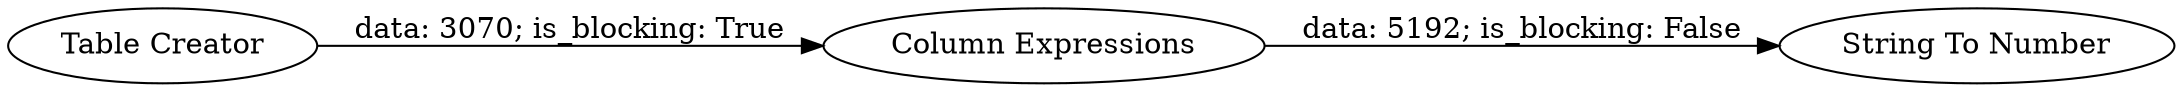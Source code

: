 digraph {
	"1471871410911427882_2" [label="Column Expressions"]
	"1471871410911427882_4" [label="String To Number"]
	"1471871410911427882_1" [label="Table Creator"]
	"1471871410911427882_2" -> "1471871410911427882_4" [label="data: 5192; is_blocking: False"]
	"1471871410911427882_1" -> "1471871410911427882_2" [label="data: 3070; is_blocking: True"]
	rankdir=LR
}
